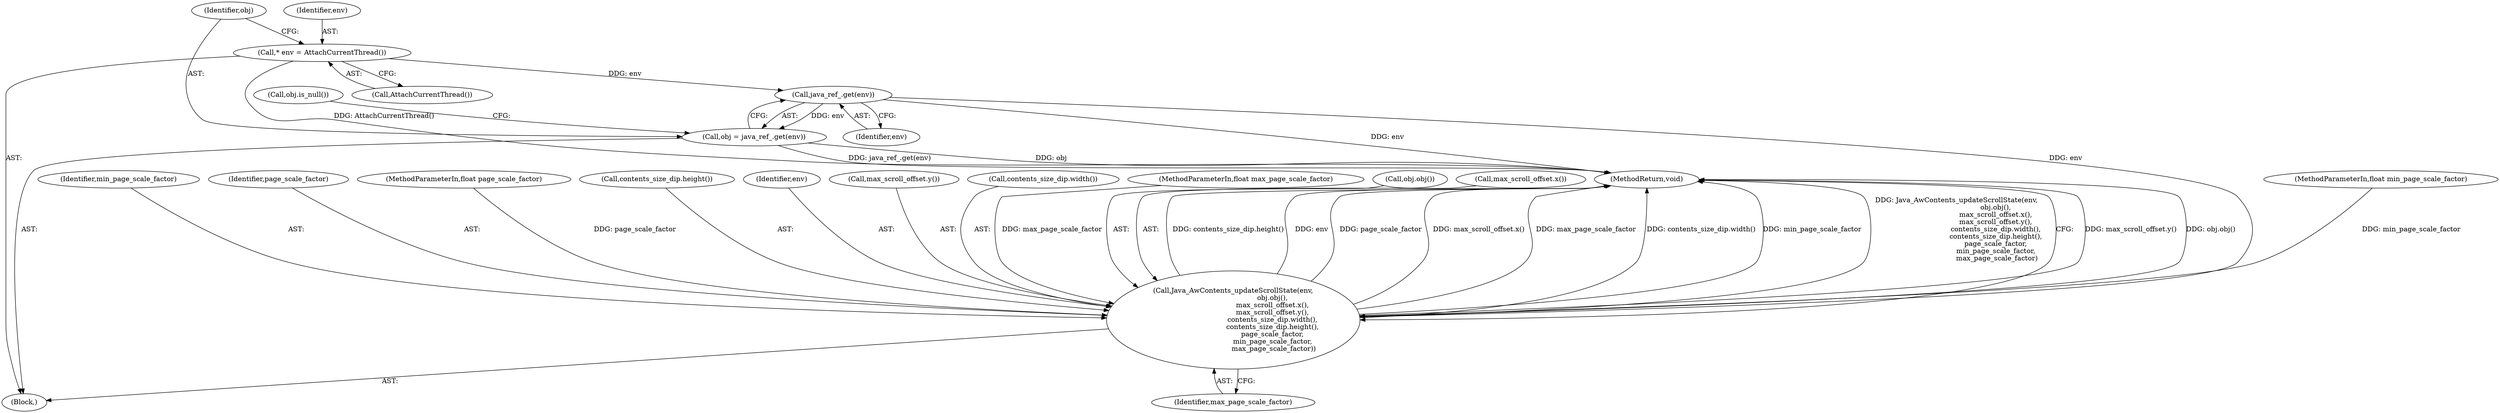 digraph "0_Chrome_6d9425ec7badda912555d46ea7abcfab81fdd9b9_4@pointer" {
"1000116" [label="(Call,java_ref_.get(env))"];
"1000110" [label="(Call,* env = AttachCurrentThread())"];
"1000114" [label="(Call,obj = java_ref_.get(env))"];
"1000121" [label="(Call,Java_AwContents_updateScrollState(env,\n                                    obj.obj(),\n                                    max_scroll_offset.x(),\n                                    max_scroll_offset.y(),\n                                    contents_size_dip.width(),\n                                    contents_size_dip.height(),\n                                    page_scale_factor,\n                                    min_page_scale_factor,\n                                     max_page_scale_factor))"];
"1000119" [label="(Call,obj.is_null())"];
"1000104" [label="(MethodParameterIn,float min_page_scale_factor)"];
"1000129" [label="(Identifier,min_page_scale_factor)"];
"1000128" [label="(Identifier,page_scale_factor)"];
"1000103" [label="(MethodParameterIn,float page_scale_factor)"];
"1000116" [label="(Call,java_ref_.get(env))"];
"1000111" [label="(Identifier,env)"];
"1000115" [label="(Identifier,obj)"];
"1000127" [label="(Call,contents_size_dip.height())"];
"1000122" [label="(Identifier,env)"];
"1000130" [label="(Identifier,max_page_scale_factor)"];
"1000125" [label="(Call,max_scroll_offset.y())"];
"1000131" [label="(MethodReturn,void)"];
"1000121" [label="(Call,Java_AwContents_updateScrollState(env,\n                                    obj.obj(),\n                                    max_scroll_offset.x(),\n                                    max_scroll_offset.y(),\n                                    contents_size_dip.width(),\n                                    contents_size_dip.height(),\n                                    page_scale_factor,\n                                    min_page_scale_factor,\n                                     max_page_scale_factor))"];
"1000110" [label="(Call,* env = AttachCurrentThread())"];
"1000112" [label="(Call,AttachCurrentThread())"];
"1000114" [label="(Call,obj = java_ref_.get(env))"];
"1000126" [label="(Call,contents_size_dip.width())"];
"1000105" [label="(MethodParameterIn,float max_page_scale_factor)"];
"1000106" [label="(Block,)"];
"1000123" [label="(Call,obj.obj())"];
"1000124" [label="(Call,max_scroll_offset.x())"];
"1000117" [label="(Identifier,env)"];
"1000116" -> "1000114"  [label="AST: "];
"1000116" -> "1000117"  [label="CFG: "];
"1000117" -> "1000116"  [label="AST: "];
"1000114" -> "1000116"  [label="CFG: "];
"1000116" -> "1000131"  [label="DDG: env"];
"1000116" -> "1000114"  [label="DDG: env"];
"1000110" -> "1000116"  [label="DDG: env"];
"1000116" -> "1000121"  [label="DDG: env"];
"1000110" -> "1000106"  [label="AST: "];
"1000110" -> "1000112"  [label="CFG: "];
"1000111" -> "1000110"  [label="AST: "];
"1000112" -> "1000110"  [label="AST: "];
"1000115" -> "1000110"  [label="CFG: "];
"1000110" -> "1000131"  [label="DDG: AttachCurrentThread()"];
"1000114" -> "1000106"  [label="AST: "];
"1000115" -> "1000114"  [label="AST: "];
"1000119" -> "1000114"  [label="CFG: "];
"1000114" -> "1000131"  [label="DDG: java_ref_.get(env)"];
"1000114" -> "1000131"  [label="DDG: obj"];
"1000121" -> "1000106"  [label="AST: "];
"1000121" -> "1000130"  [label="CFG: "];
"1000122" -> "1000121"  [label="AST: "];
"1000123" -> "1000121"  [label="AST: "];
"1000124" -> "1000121"  [label="AST: "];
"1000125" -> "1000121"  [label="AST: "];
"1000126" -> "1000121"  [label="AST: "];
"1000127" -> "1000121"  [label="AST: "];
"1000128" -> "1000121"  [label="AST: "];
"1000129" -> "1000121"  [label="AST: "];
"1000130" -> "1000121"  [label="AST: "];
"1000131" -> "1000121"  [label="CFG: "];
"1000121" -> "1000131"  [label="DDG: max_scroll_offset.y()"];
"1000121" -> "1000131"  [label="DDG: obj.obj()"];
"1000121" -> "1000131"  [label="DDG: contents_size_dip.height()"];
"1000121" -> "1000131"  [label="DDG: env"];
"1000121" -> "1000131"  [label="DDG: page_scale_factor"];
"1000121" -> "1000131"  [label="DDG: max_scroll_offset.x()"];
"1000121" -> "1000131"  [label="DDG: max_page_scale_factor"];
"1000121" -> "1000131"  [label="DDG: contents_size_dip.width()"];
"1000121" -> "1000131"  [label="DDG: min_page_scale_factor"];
"1000121" -> "1000131"  [label="DDG: Java_AwContents_updateScrollState(env,\n                                    obj.obj(),\n                                    max_scroll_offset.x(),\n                                    max_scroll_offset.y(),\n                                    contents_size_dip.width(),\n                                    contents_size_dip.height(),\n                                    page_scale_factor,\n                                    min_page_scale_factor,\n                                     max_page_scale_factor)"];
"1000103" -> "1000121"  [label="DDG: page_scale_factor"];
"1000104" -> "1000121"  [label="DDG: min_page_scale_factor"];
"1000105" -> "1000121"  [label="DDG: max_page_scale_factor"];
}
